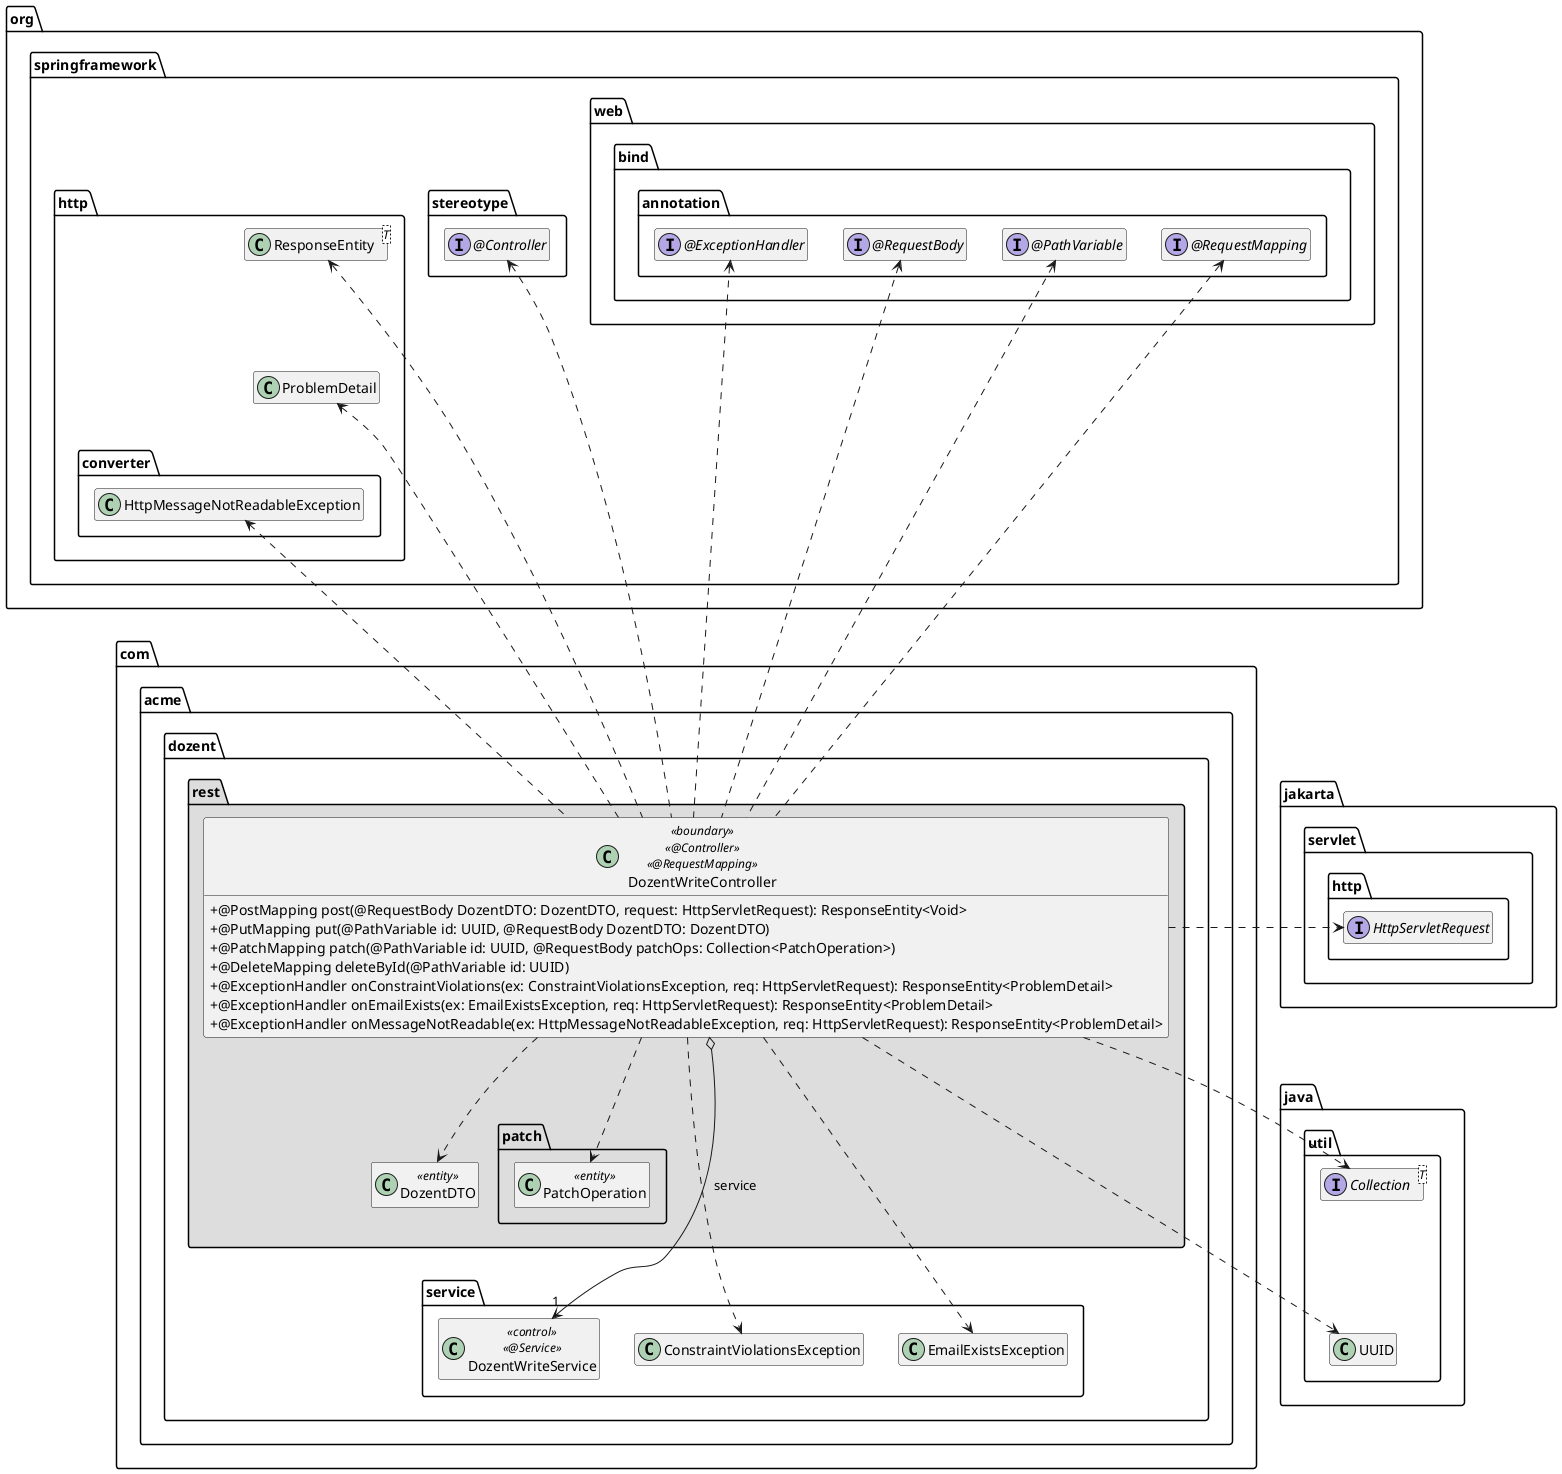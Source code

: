 @startuml DozentWriteController

skinparam classAttributeIconSize 0

package org.springframework {
package stereotype {
        interface "@Controller" as Controller
    }

    package web.bind.annotation {
        interface "@RequestMapping" as RequestMapping
        interface "@PathVariable" as PathVariable
        interface "@RequestBody" as RequestBody
        interface "@ExceptionHandler" as ExceptionHandler
    }

    package http {
        class ResponseEntity<T>
        class ProblemDetail

        package converter {
            class HttpMessageNotReadableException
        }

        ResponseEntity .[hidden].> ProblemDetail
        ProblemDetail .[hidden].> HttpMessageNotReadableException
    }
}

package jakarta.servlet.http {
    interface HttpServletRequest
}

package java.util {
    interface Collection<T>
    class UUID

    UUID .up[hidden].> Collection
    Collection .up[hidden].> HttpServletRequest
}

package com.acme.dozent {
    package service {
        class DozentWriteService << control >> << @Service >>

        class ConstraintViolationsException
        class EmailExistsException
    }

    package rest #DDDDDD {
        package patch {
            class PatchOperation <<entity>>
        }

        class DozentDTO <<entity>>

        class DozentWriteController << boundary >> << @Controller >> << @RequestMapping >> {
            + @PostMapping post(@RequestBody DozentDTO: DozentDTO, request: HttpServletRequest): ResponseEntity<Void>
            + @PutMapping put(@PathVariable id: UUID, @RequestBody DozentDTO: DozentDTO)
            + @PatchMapping patch(@PathVariable id: UUID, @RequestBody patchOps: Collection<PatchOperation>)
            + @DeleteMapping deleteById(@PathVariable id: UUID)
            + @ExceptionHandler onConstraintViolations(ex: ConstraintViolationsException, req: HttpServletRequest): ResponseEntity<ProblemDetail>
            + @ExceptionHandler onEmailExists(ex: EmailExistsException, req: HttpServletRequest): ResponseEntity<ProblemDetail>
            + @ExceptionHandler onMessageNotReadable(ex: HttpMessageNotReadableException, req: HttpServletRequest): ResponseEntity<ProblemDetail>
        }

        DozentWriteController o-down-> "1" DozentWriteService : service
        DozentWriteController ..> DozentDTO
        DozentWriteController ..> ConstraintViolationsException
        DozentWriteController ..> EmailExistsException
        DozentWriteController ..> PatchOperation

        DozentWriteController .up.> ResponseEntity
        DozentWriteController .up.> ProblemDetail
        DozentWriteController .up.> HttpMessageNotReadableException
        DozentWriteController .right.> HttpServletRequest

        DozentWriteController .up.> Controller
        DozentWriteController .up.> RequestMapping
        DozentWriteController .up.> PathVariable
        DozentWriteController .up.> RequestBody
        DozentWriteController .up.> ExceptionHandler

        DozentWriteController .right.> UUID
        DozentWriteController .right.> Collection

        PatchOperation .[hidden].> DozentWriteService
    }
}

hide empty members


@enduml
